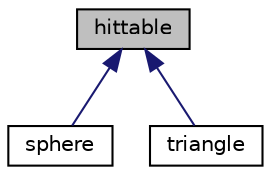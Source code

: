 digraph "hittable"
{
 // LATEX_PDF_SIZE
  edge [fontname="Helvetica",fontsize="10",labelfontname="Helvetica",labelfontsize="10"];
  node [fontname="Helvetica",fontsize="10",shape=record];
  Node1 [label="hittable",height=0.2,width=0.4,color="black", fillcolor="grey75", style="filled", fontcolor="black",tooltip="Base class for hittable objects."];
  Node1 -> Node2 [dir="back",color="midnightblue",fontsize="10",style="solid",fontname="Helvetica"];
  Node2 [label="sphere",height=0.2,width=0.4,color="black", fillcolor="white", style="filled",URL="$classsphere.html",tooltip="Hittable derived class for a hittable sphere."];
  Node1 -> Node3 [dir="back",color="midnightblue",fontsize="10",style="solid",fontname="Helvetica"];
  Node3 [label="triangle",height=0.2,width=0.4,color="black", fillcolor="white", style="filled",URL="$classtriangle.html",tooltip="Hittable derived class for a hittable triangle."];
}
